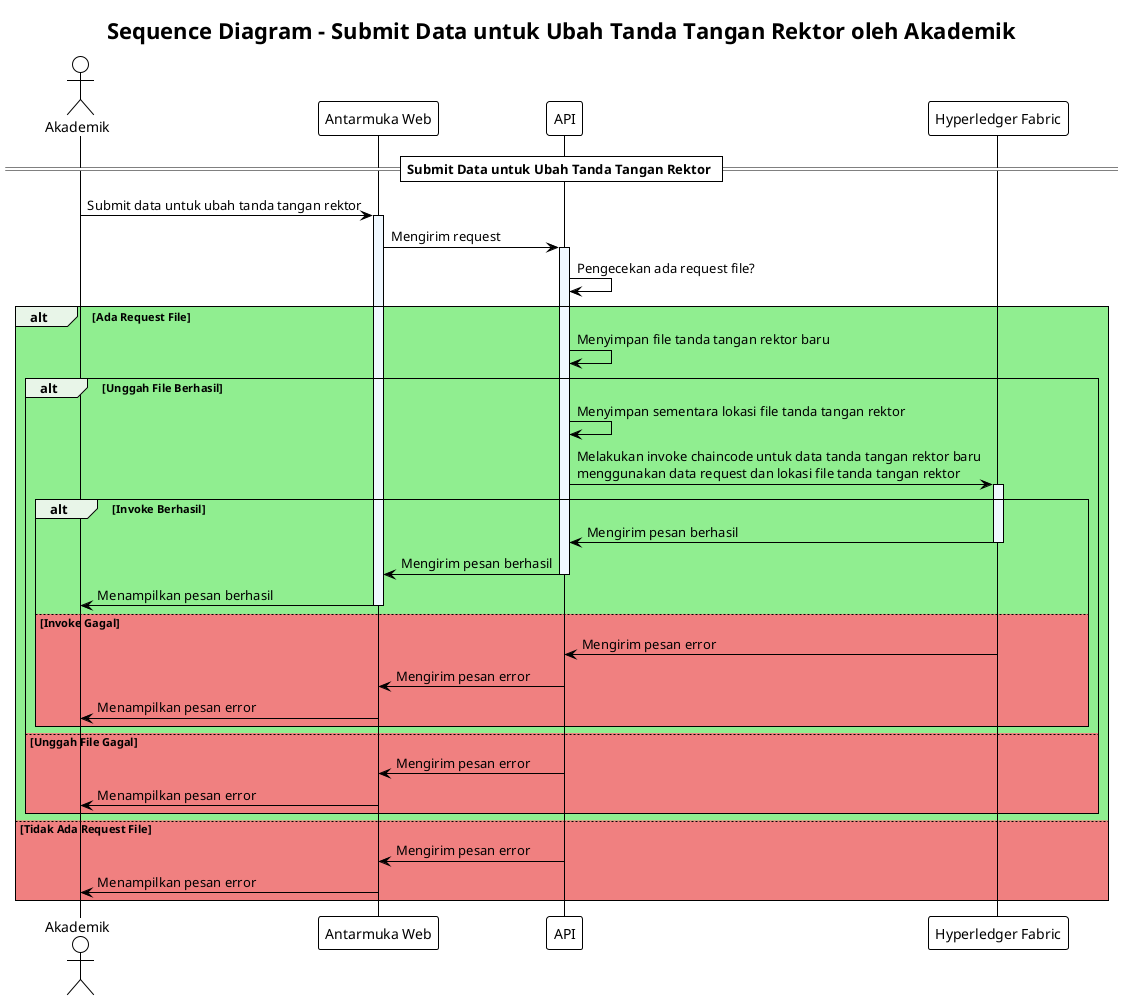@startuml SD-8
!theme plain
title Sequence Diagram - Submit Data untuk Ubah Tanda Tangan Rektor oleh Akademik

skinparam sequenceGroupBackgroundColor #E8F5E8
skinparam sequenceLifeLineBackgroundColor #F0F8FF

actor Akademik
participant "Antarmuka Web" as Web
participant "API" as API
participant "Hyperledger Fabric" as HLF

== Submit Data untuk Ubah Tanda Tangan Rektor ==
Akademik -> Web: Submit data untuk ubah tanda tangan rektor
activate Web

Web -> API: Mengirim request
activate API

API -> API: Pengecekan ada request file?

alt #lightgreen Ada Request File
    API -> API: Menyimpan file tanda tangan rektor baru
    
    alt #lightgreen Unggah File Berhasil
        API -> API: Menyimpan sementara lokasi file tanda tangan rektor
        
        API -> HLF: Melakukan invoke chaincode untuk data tanda tangan rektor baru\nmenggunakan data request dan lokasi file tanda tangan rektor
        activate HLF
        
        alt #lightgreen Invoke Berhasil
            HLF -> API: Mengirim pesan berhasil
            deactivate HLF
            
            API -> Web: Mengirim pesan berhasil
            deactivate API
            
            Web -> Akademik: Menampilkan pesan berhasil
            deactivate Web
            
        else #lightcoral Invoke Gagal
            HLF -> API: Mengirim pesan error
            deactivate HLF
            
            API -> Web: Mengirim pesan error
            deactivate API
            
            Web -> Akademik: Menampilkan pesan error
            deactivate Web
        end
        
    else #lightcoral Unggah File Gagal
        API -> Web: Mengirim pesan error
        deactivate API
        
        Web -> Akademik: Menampilkan pesan error
        deactivate Web
    end
    
else #lightcoral Tidak Ada Request File
    API -> Web: Mengirim pesan error
    deactivate API
    
    Web -> Akademik: Menampilkan pesan error
    deactivate Web
end

@enduml